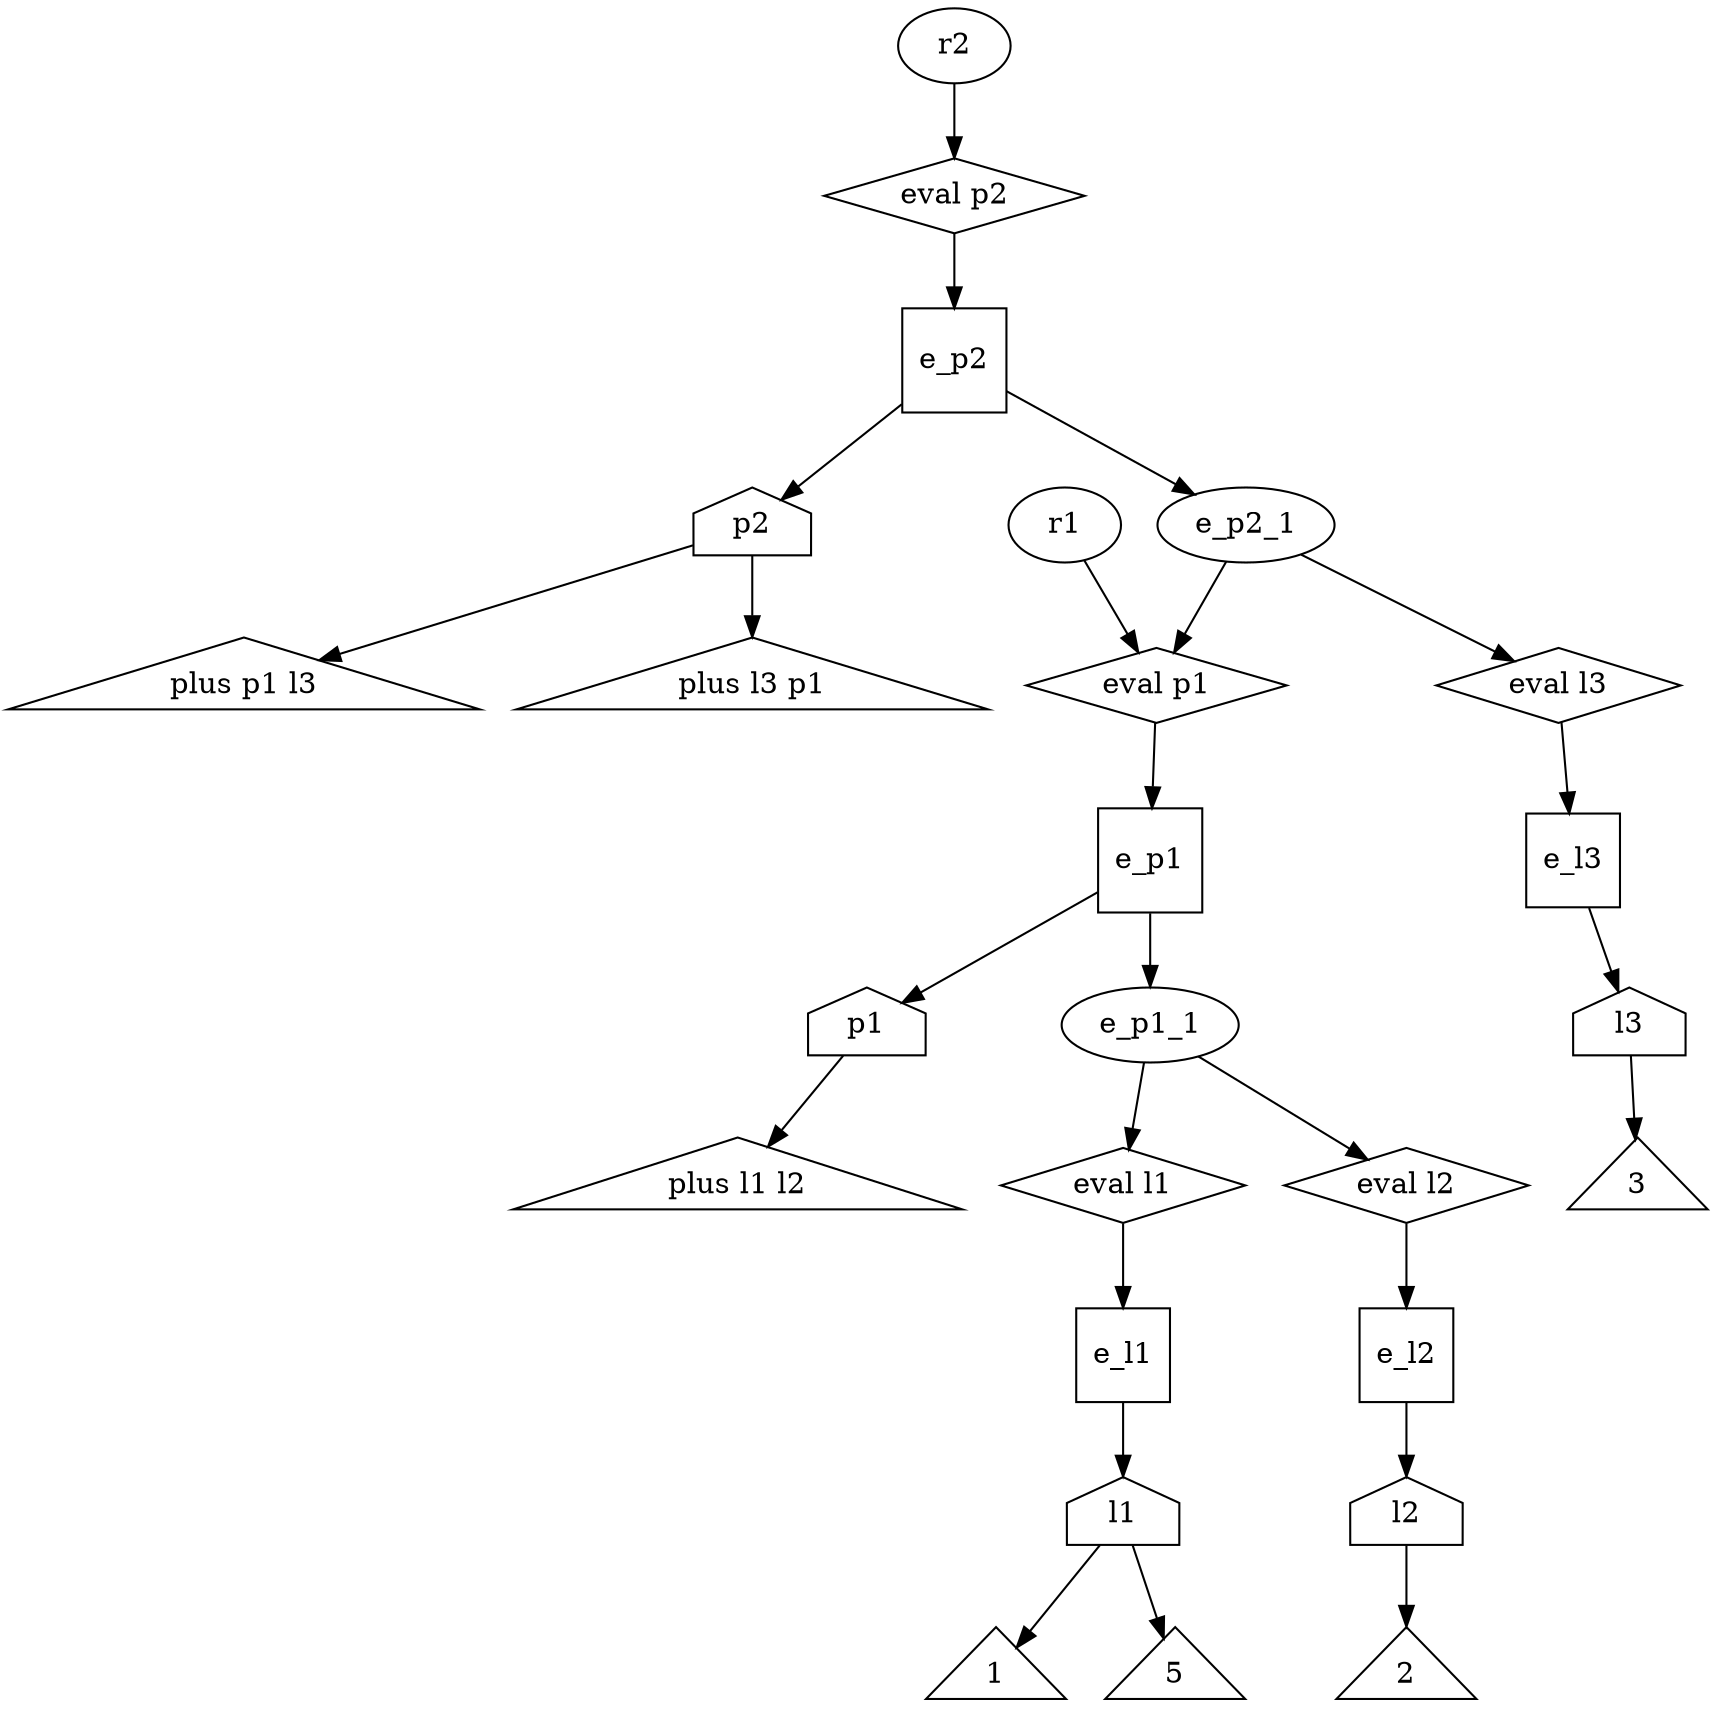 digraph G
{
	{
		node [shape=house]
		l1 l2 l3 p1 p2
	}
	{
		node [shape=diamond]
		"eval p1"
		"eval p2"
		"eval l1"
		"eval l2"
		"eval l3"
	}
	{
		node [shape=triangle]
		"plus l1 l2"
		"plus p1 l3"
		"plus l3 p1"
		"1" "2" "3" "5"
	}
	{
		node [shape=square]
		e_p1 e_p2 e_l1 e_l2 e_l3
	}
	"eval l1" -> e_l1 -> l1 -> {"1" "5"}
	"eval l2" -> e_l2 -> l2 -> "2"
	"eval l3" -> e_l3 -> l3 -> "3"
	"eval p1" -> e_p1 -> {p1 e_p1_1}
	"eval p2" -> e_p2 -> {p2 e_p2_1}
	e_p1_1 -> {"eval l1" "eval l2"}
	e_p2_1 -> {"eval p1" "eval l3"}
	p1 -> "plus l1 l2"
	p2 -> "plus l3 p1"
	p2 -> "plus p1 l3"
	r1 -> "eval p1"
	r2 -> "eval p2"
}
